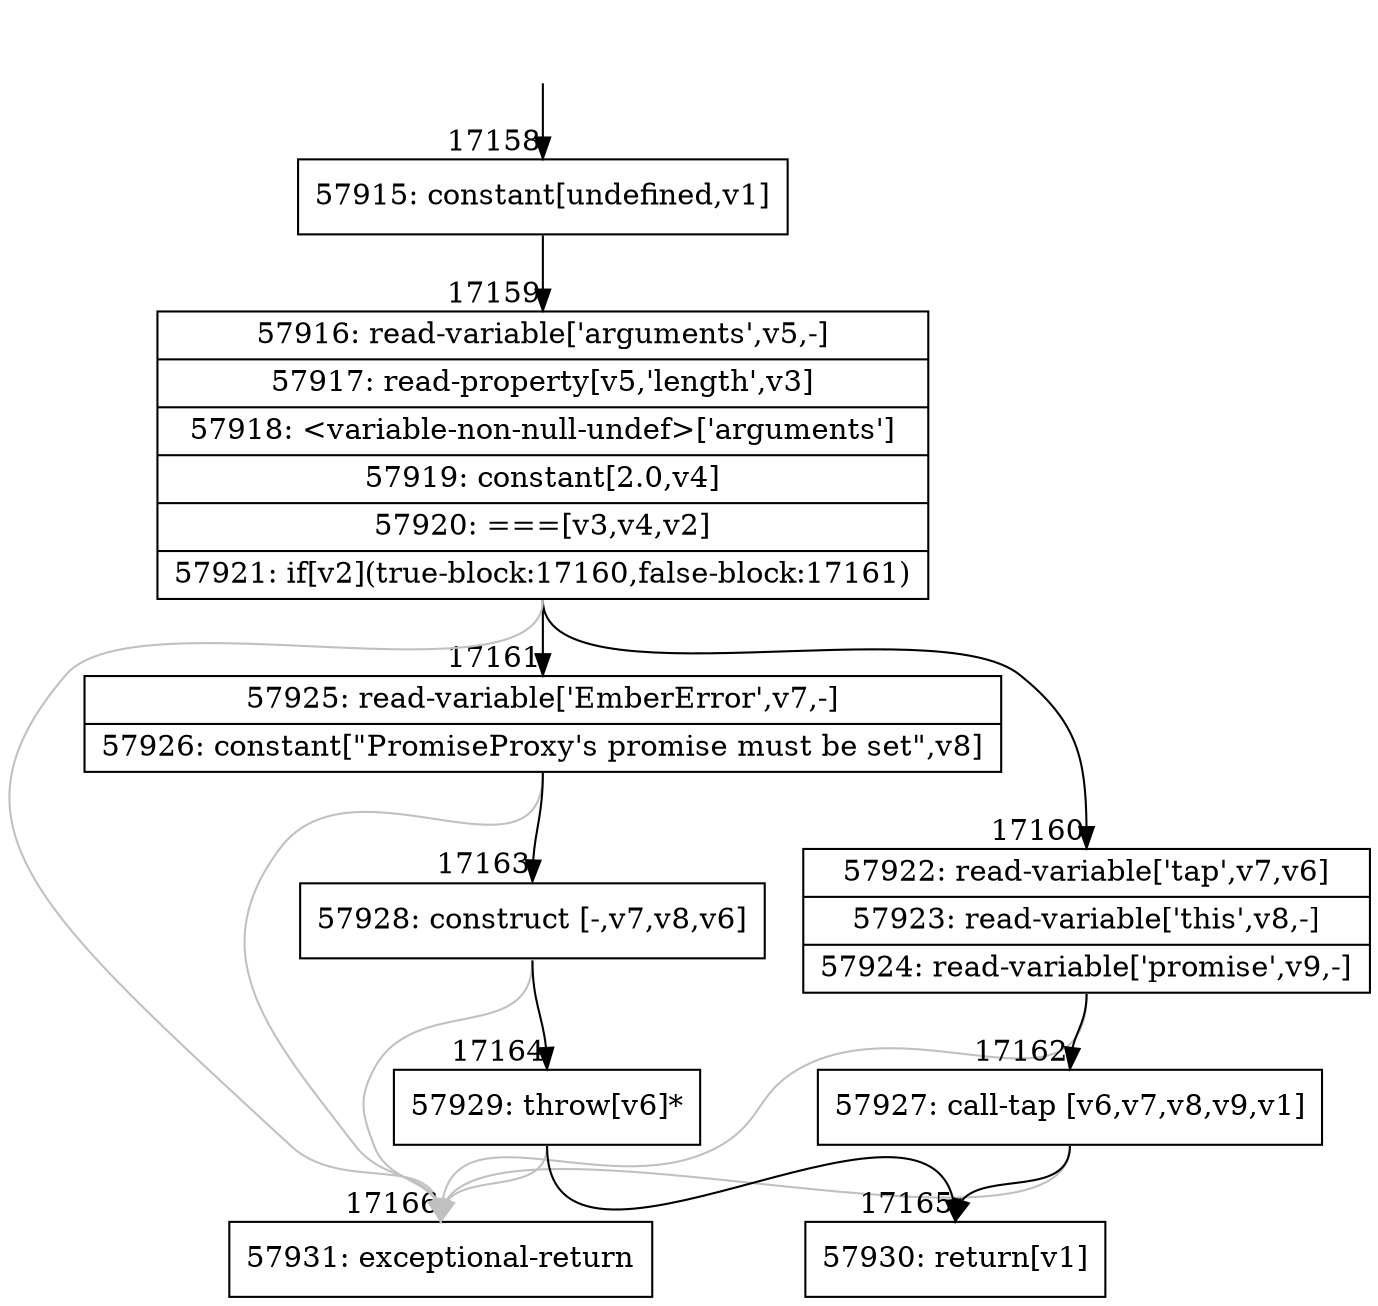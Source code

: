 digraph {
rankdir="TD"
BB_entry1477[shape=none,label=""];
BB_entry1477 -> BB17158 [tailport=s, headport=n, headlabel="    17158"]
BB17158 [shape=record label="{57915: constant[undefined,v1]}" ] 
BB17158 -> BB17159 [tailport=s, headport=n, headlabel="      17159"]
BB17159 [shape=record label="{57916: read-variable['arguments',v5,-]|57917: read-property[v5,'length',v3]|57918: \<variable-non-null-undef\>['arguments']|57919: constant[2.0,v4]|57920: ===[v3,v4,v2]|57921: if[v2](true-block:17160,false-block:17161)}" ] 
BB17159 -> BB17160 [tailport=s, headport=n, headlabel="      17160"]
BB17159 -> BB17161 [tailport=s, headport=n, headlabel="      17161"]
BB17159 -> BB17166 [tailport=s, headport=n, color=gray, headlabel="      17166"]
BB17160 [shape=record label="{57922: read-variable['tap',v7,v6]|57923: read-variable['this',v8,-]|57924: read-variable['promise',v9,-]}" ] 
BB17160 -> BB17162 [tailport=s, headport=n, headlabel="      17162"]
BB17160 -> BB17166 [tailport=s, headport=n, color=gray]
BB17161 [shape=record label="{57925: read-variable['EmberError',v7,-]|57926: constant[\"PromiseProxy's promise must be set\",v8]}" ] 
BB17161 -> BB17163 [tailport=s, headport=n, headlabel="      17163"]
BB17161 -> BB17166 [tailport=s, headport=n, color=gray]
BB17162 [shape=record label="{57927: call-tap [v6,v7,v8,v9,v1]}" ] 
BB17162 -> BB17165 [tailport=s, headport=n, headlabel="      17165"]
BB17162 -> BB17166 [tailport=s, headport=n, color=gray]
BB17163 [shape=record label="{57928: construct [-,v7,v8,v6]}" ] 
BB17163 -> BB17164 [tailport=s, headport=n, headlabel="      17164"]
BB17163 -> BB17166 [tailport=s, headport=n, color=gray]
BB17164 [shape=record label="{57929: throw[v6]*}" ] 
BB17164 -> BB17165 [tailport=s, headport=n]
BB17164 -> BB17166 [tailport=s, headport=n, color=gray]
BB17165 [shape=record label="{57930: return[v1]}" ] 
BB17166 [shape=record label="{57931: exceptional-return}" ] 
//#$~ 32638
}
